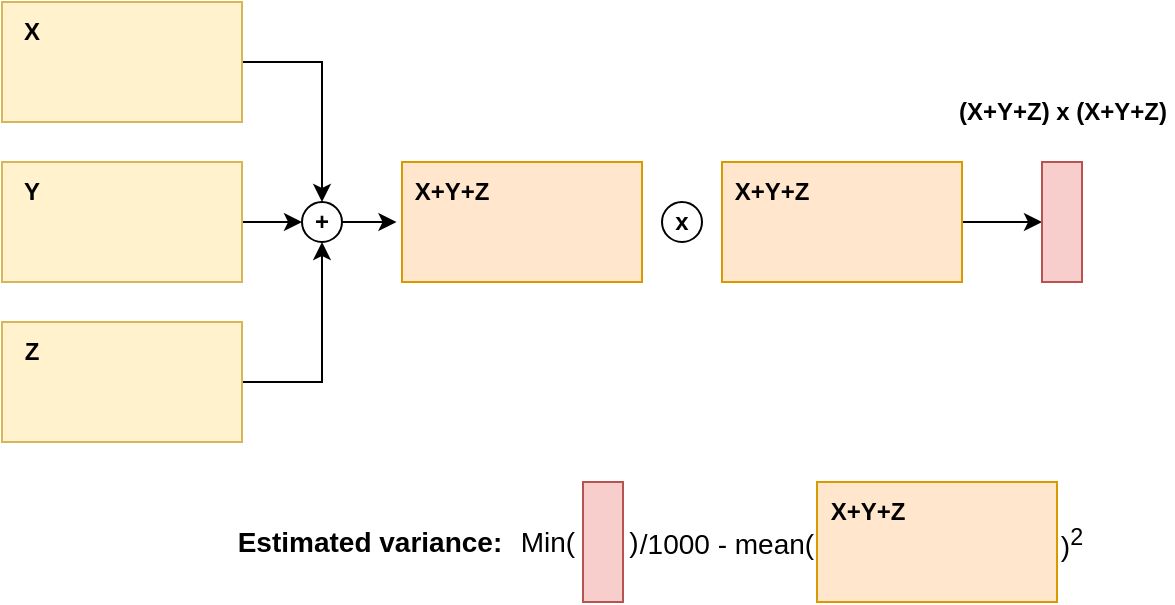 <mxfile version="21.1.1" type="device">
  <diagram name="Page-1" id="f0uPbbfJWjeN17gMKR4H">
    <mxGraphModel dx="855" dy="558" grid="1" gridSize="10" guides="1" tooltips="1" connect="1" arrows="1" fold="1" page="1" pageScale="1" pageWidth="1169" pageHeight="827" math="0" shadow="0">
      <root>
        <mxCell id="0" />
        <mxCell id="1" parent="0" />
        <mxCell id="VYU8mX6tBPfPcrQHVXHe-8" style="edgeStyle=orthogonalEdgeStyle;rounded=0;orthogonalLoop=1;jettySize=auto;html=1;exitX=1;exitY=0.5;exitDx=0;exitDy=0;" edge="1" parent="1" source="VYU8mX6tBPfPcrQHVXHe-1" target="VYU8mX6tBPfPcrQHVXHe-9">
          <mxGeometry relative="1" as="geometry">
            <mxPoint x="320" y="190" as="targetPoint" />
          </mxGeometry>
        </mxCell>
        <mxCell id="VYU8mX6tBPfPcrQHVXHe-1" value="" style="rounded=0;whiteSpace=wrap;html=1;fillColor=#fff2cc;strokeColor=#d6b656;" vertex="1" parent="1">
          <mxGeometry x="160" y="80" width="120" height="60" as="geometry" />
        </mxCell>
        <mxCell id="VYU8mX6tBPfPcrQHVXHe-7" style="edgeStyle=orthogonalEdgeStyle;rounded=0;orthogonalLoop=1;jettySize=auto;html=1;exitX=1;exitY=0.5;exitDx=0;exitDy=0;entryX=0;entryY=0.5;entryDx=0;entryDy=0;" edge="1" parent="1" source="VYU8mX6tBPfPcrQHVXHe-2" target="VYU8mX6tBPfPcrQHVXHe-9">
          <mxGeometry relative="1" as="geometry">
            <mxPoint x="320" y="190" as="targetPoint" />
          </mxGeometry>
        </mxCell>
        <mxCell id="VYU8mX6tBPfPcrQHVXHe-2" value="" style="rounded=0;whiteSpace=wrap;html=1;fillColor=#fff2cc;strokeColor=#d6b656;" vertex="1" parent="1">
          <mxGeometry x="160" y="160" width="120" height="60" as="geometry" />
        </mxCell>
        <mxCell id="VYU8mX6tBPfPcrQHVXHe-6" style="edgeStyle=orthogonalEdgeStyle;rounded=0;orthogonalLoop=1;jettySize=auto;html=1;exitX=1;exitY=0.5;exitDx=0;exitDy=0;entryX=0.5;entryY=1;entryDx=0;entryDy=0;" edge="1" parent="1" source="VYU8mX6tBPfPcrQHVXHe-3" target="VYU8mX6tBPfPcrQHVXHe-9">
          <mxGeometry relative="1" as="geometry">
            <mxPoint x="320" y="190" as="targetPoint" />
          </mxGeometry>
        </mxCell>
        <mxCell id="VYU8mX6tBPfPcrQHVXHe-3" value="" style="rounded=0;whiteSpace=wrap;html=1;fillColor=#fff2cc;strokeColor=#d6b656;" vertex="1" parent="1">
          <mxGeometry x="160" y="240" width="120" height="60" as="geometry" />
        </mxCell>
        <mxCell id="VYU8mX6tBPfPcrQHVXHe-4" value="" style="rounded=0;whiteSpace=wrap;html=1;fillColor=#ffe6cc;strokeColor=#d79b00;" vertex="1" parent="1">
          <mxGeometry x="360" y="160" width="120" height="60" as="geometry" />
        </mxCell>
        <mxCell id="VYU8mX6tBPfPcrQHVXHe-10" style="edgeStyle=orthogonalEdgeStyle;rounded=0;orthogonalLoop=1;jettySize=auto;html=1;exitX=1;exitY=0.5;exitDx=0;exitDy=0;entryX=-0.023;entryY=0.5;entryDx=0;entryDy=0;entryPerimeter=0;" edge="1" parent="1" source="VYU8mX6tBPfPcrQHVXHe-9" target="VYU8mX6tBPfPcrQHVXHe-4">
          <mxGeometry relative="1" as="geometry" />
        </mxCell>
        <mxCell id="VYU8mX6tBPfPcrQHVXHe-9" value="&lt;b&gt;+&lt;/b&gt;" style="ellipse;whiteSpace=wrap;html=1;" vertex="1" parent="1">
          <mxGeometry x="310" y="180" width="20" height="20" as="geometry" />
        </mxCell>
        <mxCell id="VYU8mX6tBPfPcrQHVXHe-11" value="&lt;b style=&quot;border-color: var(--border-color);&quot;&gt;X&lt;/b&gt;" style="text;html=1;strokeColor=none;fillColor=none;align=center;verticalAlign=middle;whiteSpace=wrap;rounded=0;" vertex="1" parent="1">
          <mxGeometry x="160" y="80" width="30" height="30" as="geometry" />
        </mxCell>
        <mxCell id="VYU8mX6tBPfPcrQHVXHe-12" value="&lt;b style=&quot;border-color: var(--border-color);&quot;&gt;Y&lt;/b&gt;" style="text;html=1;strokeColor=none;fillColor=none;align=center;verticalAlign=middle;whiteSpace=wrap;rounded=0;" vertex="1" parent="1">
          <mxGeometry x="160" y="160" width="30" height="30" as="geometry" />
        </mxCell>
        <mxCell id="VYU8mX6tBPfPcrQHVXHe-13" value="&lt;b style=&quot;border-color: var(--border-color);&quot;&gt;Z&lt;/b&gt;" style="text;html=1;strokeColor=none;fillColor=none;align=center;verticalAlign=middle;whiteSpace=wrap;rounded=0;" vertex="1" parent="1">
          <mxGeometry x="160" y="240" width="30" height="30" as="geometry" />
        </mxCell>
        <mxCell id="VYU8mX6tBPfPcrQHVXHe-14" value="&lt;b style=&quot;border-color: var(--border-color);&quot;&gt;X+Y+Z&lt;/b&gt;" style="text;html=1;strokeColor=none;fillColor=none;align=center;verticalAlign=middle;whiteSpace=wrap;rounded=0;" vertex="1" parent="1">
          <mxGeometry x="360" y="160" width="50" height="30" as="geometry" />
        </mxCell>
        <mxCell id="VYU8mX6tBPfPcrQHVXHe-21" style="edgeStyle=orthogonalEdgeStyle;rounded=0;orthogonalLoop=1;jettySize=auto;html=1;exitX=1;exitY=0.5;exitDx=0;exitDy=0;entryX=0;entryY=0.5;entryDx=0;entryDy=0;" edge="1" parent="1" source="VYU8mX6tBPfPcrQHVXHe-15" target="VYU8mX6tBPfPcrQHVXHe-18">
          <mxGeometry relative="1" as="geometry" />
        </mxCell>
        <mxCell id="VYU8mX6tBPfPcrQHVXHe-15" value="" style="rounded=0;whiteSpace=wrap;html=1;fillColor=#ffe6cc;strokeColor=#d79b00;" vertex="1" parent="1">
          <mxGeometry x="520" y="160" width="120" height="60" as="geometry" />
        </mxCell>
        <mxCell id="VYU8mX6tBPfPcrQHVXHe-16" value="&lt;b&gt;x&lt;/b&gt;" style="ellipse;whiteSpace=wrap;html=1;" vertex="1" parent="1">
          <mxGeometry x="490" y="180" width="20" height="20" as="geometry" />
        </mxCell>
        <mxCell id="VYU8mX6tBPfPcrQHVXHe-17" value="&lt;b style=&quot;border-color: var(--border-color);&quot;&gt;X+Y+Z&lt;/b&gt;" style="text;html=1;strokeColor=none;fillColor=none;align=center;verticalAlign=middle;whiteSpace=wrap;rounded=0;" vertex="1" parent="1">
          <mxGeometry x="520" y="160" width="50" height="30" as="geometry" />
        </mxCell>
        <mxCell id="VYU8mX6tBPfPcrQHVXHe-18" value="" style="rounded=0;whiteSpace=wrap;html=1;fillColor=#f8cecc;strokeColor=#b85450;" vertex="1" parent="1">
          <mxGeometry x="680" y="160" width="20" height="60" as="geometry" />
        </mxCell>
        <mxCell id="VYU8mX6tBPfPcrQHVXHe-23" value="" style="rounded=0;whiteSpace=wrap;html=1;fillColor=#f8cecc;strokeColor=#b85450;" vertex="1" parent="1">
          <mxGeometry x="450.5" y="320" width="20" height="60" as="geometry" />
        </mxCell>
        <mxCell id="VYU8mX6tBPfPcrQHVXHe-29" value="&lt;font style=&quot;font-size: 14px;&quot;&gt;Min(&lt;/font&gt;" style="text;html=1;strokeColor=none;fillColor=none;align=center;verticalAlign=middle;whiteSpace=wrap;rounded=0;" vertex="1" parent="1">
          <mxGeometry x="417.5" y="335" width="30" height="30" as="geometry" />
        </mxCell>
        <mxCell id="VYU8mX6tBPfPcrQHVXHe-30" value="&lt;font style=&quot;font-size: 14px;&quot;&gt;)&lt;/font&gt;" style="text;html=1;strokeColor=none;fillColor=none;align=center;verticalAlign=middle;whiteSpace=wrap;rounded=0;" vertex="1" parent="1">
          <mxGeometry x="470.5" y="335" width="10" height="30" as="geometry" />
        </mxCell>
        <mxCell id="VYU8mX6tBPfPcrQHVXHe-32" value="&lt;font style=&quot;font-size: 14px;&quot;&gt;/1000 - mean(&lt;/font&gt;" style="text;html=1;strokeColor=none;fillColor=none;align=center;verticalAlign=middle;whiteSpace=wrap;rounded=0;" vertex="1" parent="1">
          <mxGeometry x="476.5" y="336" width="91" height="30" as="geometry" />
        </mxCell>
        <mxCell id="VYU8mX6tBPfPcrQHVXHe-33" value="" style="rounded=0;whiteSpace=wrap;html=1;fillColor=#ffe6cc;strokeColor=#d79b00;" vertex="1" parent="1">
          <mxGeometry x="567.5" y="320" width="120" height="60" as="geometry" />
        </mxCell>
        <mxCell id="VYU8mX6tBPfPcrQHVXHe-34" value="&lt;b style=&quot;border-color: var(--border-color);&quot;&gt;X+Y+Z&lt;/b&gt;" style="text;html=1;strokeColor=none;fillColor=none;align=center;verticalAlign=middle;whiteSpace=wrap;rounded=0;" vertex="1" parent="1">
          <mxGeometry x="567.5" y="320" width="50" height="30" as="geometry" />
        </mxCell>
        <mxCell id="VYU8mX6tBPfPcrQHVXHe-35" value="&lt;font style=&quot;font-size: 14px;&quot;&gt;)&lt;sup&gt;2&lt;/sup&gt;&lt;/font&gt;" style="text;html=1;strokeColor=none;fillColor=none;align=center;verticalAlign=middle;whiteSpace=wrap;rounded=0;" vertex="1" parent="1">
          <mxGeometry x="690" y="335" width="10" height="30" as="geometry" />
        </mxCell>
        <mxCell id="VYU8mX6tBPfPcrQHVXHe-36" value="&lt;b style=&quot;border-color: var(--border-color);&quot;&gt;(X+Y+Z) x (&lt;b style=&quot;border-color: var(--border-color);&quot;&gt;X+Y+Z&lt;/b&gt;)&lt;/b&gt;" style="text;html=1;strokeColor=none;fillColor=none;align=center;verticalAlign=middle;whiteSpace=wrap;rounded=0;" vertex="1" parent="1">
          <mxGeometry x="634.5" y="120" width="111" height="30" as="geometry" />
        </mxCell>
        <mxCell id="VYU8mX6tBPfPcrQHVXHe-38" value="&lt;font style=&quot;font-size: 14px;&quot;&gt;&lt;b&gt;Estimated variance:&lt;/b&gt;&lt;/font&gt;" style="text;html=1;strokeColor=none;fillColor=none;align=center;verticalAlign=middle;whiteSpace=wrap;rounded=0;" vertex="1" parent="1">
          <mxGeometry x="273.75" y="335" width="140" height="30" as="geometry" />
        </mxCell>
      </root>
    </mxGraphModel>
  </diagram>
</mxfile>
